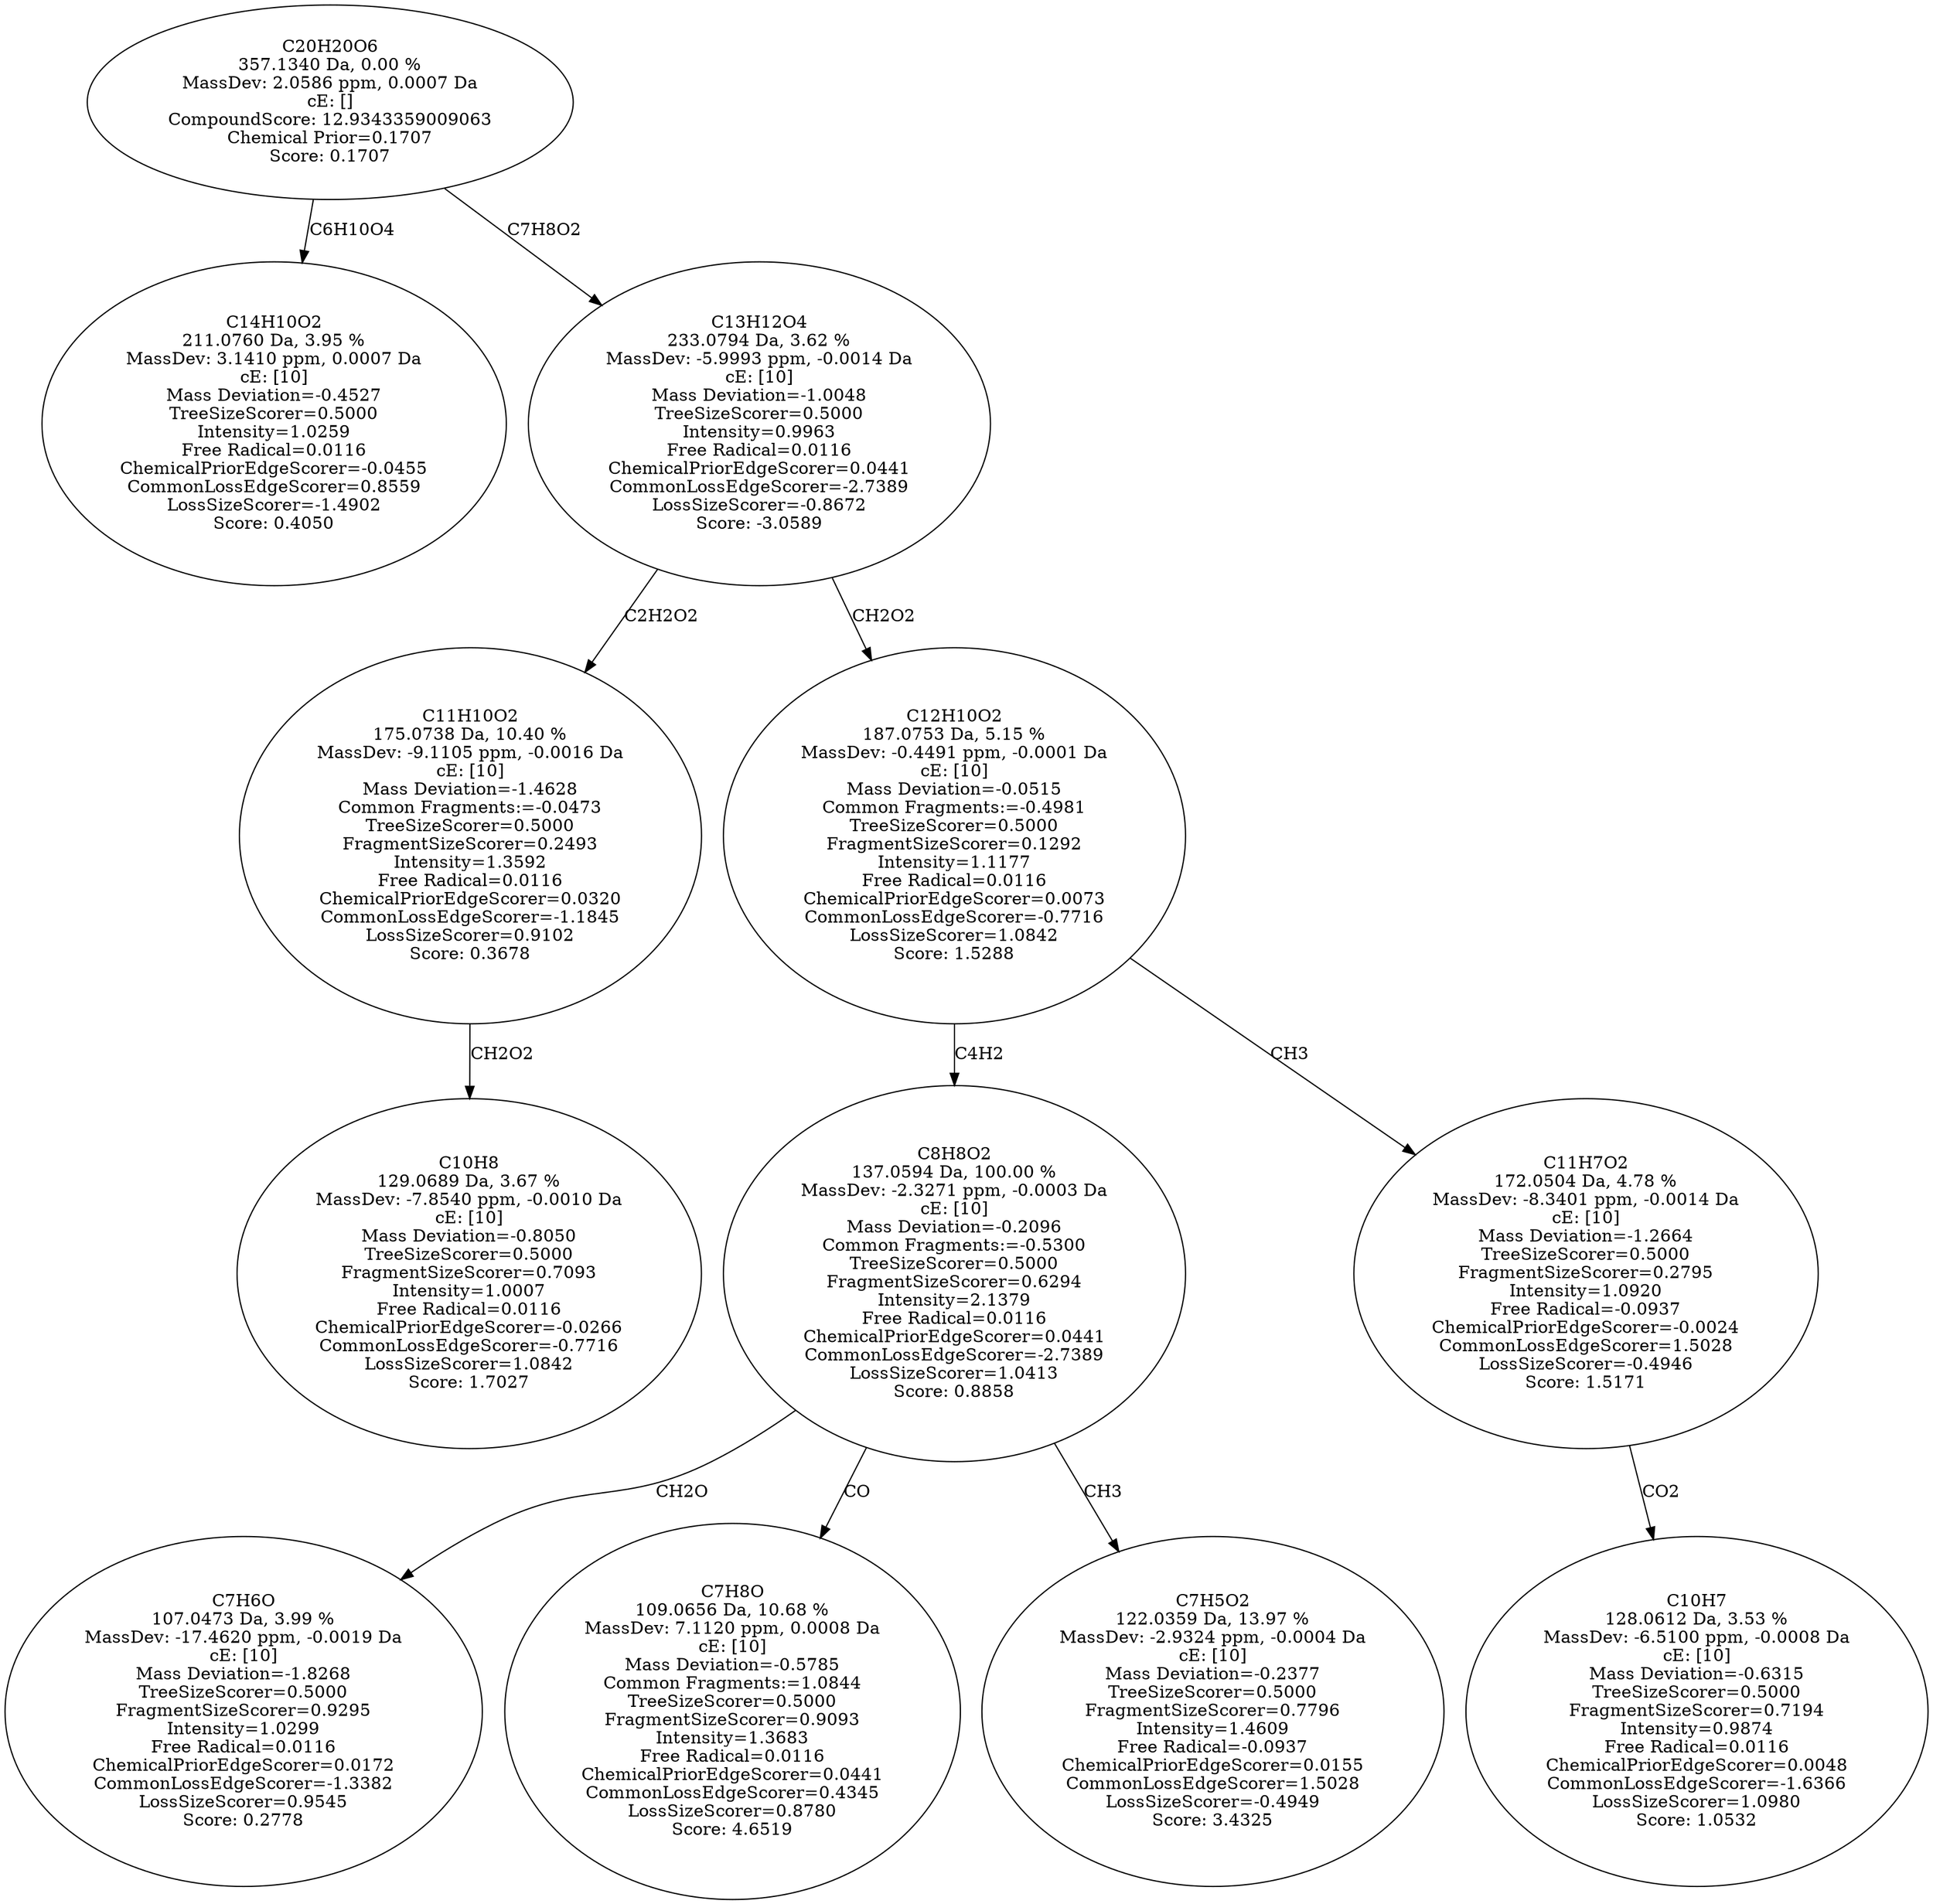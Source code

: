 strict digraph {
v1 [label="C14H10O2\n211.0760 Da, 3.95 %\nMassDev: 3.1410 ppm, 0.0007 Da\ncE: [10]\nMass Deviation=-0.4527\nTreeSizeScorer=0.5000\nIntensity=1.0259\nFree Radical=0.0116\nChemicalPriorEdgeScorer=-0.0455\nCommonLossEdgeScorer=0.8559\nLossSizeScorer=-1.4902\nScore: 0.4050"];
v2 [label="C10H8\n129.0689 Da, 3.67 %\nMassDev: -7.8540 ppm, -0.0010 Da\ncE: [10]\nMass Deviation=-0.8050\nTreeSizeScorer=0.5000\nFragmentSizeScorer=0.7093\nIntensity=1.0007\nFree Radical=0.0116\nChemicalPriorEdgeScorer=-0.0266\nCommonLossEdgeScorer=-0.7716\nLossSizeScorer=1.0842\nScore: 1.7027"];
v3 [label="C11H10O2\n175.0738 Da, 10.40 %\nMassDev: -9.1105 ppm, -0.0016 Da\ncE: [10]\nMass Deviation=-1.4628\nCommon Fragments:=-0.0473\nTreeSizeScorer=0.5000\nFragmentSizeScorer=0.2493\nIntensity=1.3592\nFree Radical=0.0116\nChemicalPriorEdgeScorer=0.0320\nCommonLossEdgeScorer=-1.1845\nLossSizeScorer=0.9102\nScore: 0.3678"];
v4 [label="C7H6O\n107.0473 Da, 3.99 %\nMassDev: -17.4620 ppm, -0.0019 Da\ncE: [10]\nMass Deviation=-1.8268\nTreeSizeScorer=0.5000\nFragmentSizeScorer=0.9295\nIntensity=1.0299\nFree Radical=0.0116\nChemicalPriorEdgeScorer=0.0172\nCommonLossEdgeScorer=-1.3382\nLossSizeScorer=0.9545\nScore: 0.2778"];
v5 [label="C7H8O\n109.0656 Da, 10.68 %\nMassDev: 7.1120 ppm, 0.0008 Da\ncE: [10]\nMass Deviation=-0.5785\nCommon Fragments:=1.0844\nTreeSizeScorer=0.5000\nFragmentSizeScorer=0.9093\nIntensity=1.3683\nFree Radical=0.0116\nChemicalPriorEdgeScorer=0.0441\nCommonLossEdgeScorer=0.4345\nLossSizeScorer=0.8780\nScore: 4.6519"];
v6 [label="C7H5O2\n122.0359 Da, 13.97 %\nMassDev: -2.9324 ppm, -0.0004 Da\ncE: [10]\nMass Deviation=-0.2377\nTreeSizeScorer=0.5000\nFragmentSizeScorer=0.7796\nIntensity=1.4609\nFree Radical=-0.0937\nChemicalPriorEdgeScorer=0.0155\nCommonLossEdgeScorer=1.5028\nLossSizeScorer=-0.4949\nScore: 3.4325"];
v7 [label="C8H8O2\n137.0594 Da, 100.00 %\nMassDev: -2.3271 ppm, -0.0003 Da\ncE: [10]\nMass Deviation=-0.2096\nCommon Fragments:=-0.5300\nTreeSizeScorer=0.5000\nFragmentSizeScorer=0.6294\nIntensity=2.1379\nFree Radical=0.0116\nChemicalPriorEdgeScorer=0.0441\nCommonLossEdgeScorer=-2.7389\nLossSizeScorer=1.0413\nScore: 0.8858"];
v8 [label="C10H7\n128.0612 Da, 3.53 %\nMassDev: -6.5100 ppm, -0.0008 Da\ncE: [10]\nMass Deviation=-0.6315\nTreeSizeScorer=0.5000\nFragmentSizeScorer=0.7194\nIntensity=0.9874\nFree Radical=0.0116\nChemicalPriorEdgeScorer=0.0048\nCommonLossEdgeScorer=-1.6366\nLossSizeScorer=1.0980\nScore: 1.0532"];
v9 [label="C11H7O2\n172.0504 Da, 4.78 %\nMassDev: -8.3401 ppm, -0.0014 Da\ncE: [10]\nMass Deviation=-1.2664\nTreeSizeScorer=0.5000\nFragmentSizeScorer=0.2795\nIntensity=1.0920\nFree Radical=-0.0937\nChemicalPriorEdgeScorer=-0.0024\nCommonLossEdgeScorer=1.5028\nLossSizeScorer=-0.4946\nScore: 1.5171"];
v10 [label="C12H10O2\n187.0753 Da, 5.15 %\nMassDev: -0.4491 ppm, -0.0001 Da\ncE: [10]\nMass Deviation=-0.0515\nCommon Fragments:=-0.4981\nTreeSizeScorer=0.5000\nFragmentSizeScorer=0.1292\nIntensity=1.1177\nFree Radical=0.0116\nChemicalPriorEdgeScorer=0.0073\nCommonLossEdgeScorer=-0.7716\nLossSizeScorer=1.0842\nScore: 1.5288"];
v11 [label="C13H12O4\n233.0794 Da, 3.62 %\nMassDev: -5.9993 ppm, -0.0014 Da\ncE: [10]\nMass Deviation=-1.0048\nTreeSizeScorer=0.5000\nIntensity=0.9963\nFree Radical=0.0116\nChemicalPriorEdgeScorer=0.0441\nCommonLossEdgeScorer=-2.7389\nLossSizeScorer=-0.8672\nScore: -3.0589"];
v12 [label="C20H20O6\n357.1340 Da, 0.00 %\nMassDev: 2.0586 ppm, 0.0007 Da\ncE: []\nCompoundScore: 12.9343359009063\nChemical Prior=0.1707\nScore: 0.1707"];
v12 -> v1 [label="C6H10O4"];
v3 -> v2 [label="CH2O2"];
v11 -> v3 [label="C2H2O2"];
v7 -> v4 [label="CH2O"];
v7 -> v5 [label="CO"];
v7 -> v6 [label="CH3"];
v10 -> v7 [label="C4H2"];
v9 -> v8 [label="CO2"];
v10 -> v9 [label="CH3"];
v11 -> v10 [label="CH2O2"];
v12 -> v11 [label="C7H8O2"];
}